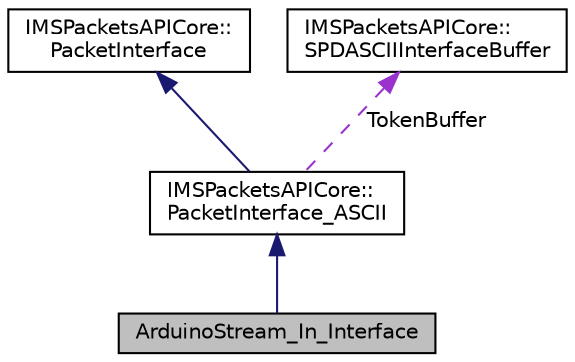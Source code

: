 digraph "ArduinoStream_In_Interface"
{
 // LATEX_PDF_SIZE
  edge [fontname="Helvetica",fontsize="10",labelfontname="Helvetica",labelfontsize="10"];
  node [fontname="Helvetica",fontsize="10",shape=record];
  Node1 [label="ArduinoStream_In_Interface",height=0.2,width=0.4,color="black", fillcolor="grey75", style="filled", fontcolor="black",tooltip=" "];
  Node2 -> Node1 [dir="back",color="midnightblue",fontsize="10",style="solid",fontname="Helvetica"];
  Node2 [label="IMSPacketsAPICore::\lPacketInterface_ASCII",height=0.2,width=0.4,color="black", fillcolor="white", style="filled",URL="$class_i_m_s_packets_a_p_i_core_1_1_packet_interface___a_s_c_i_i.html",tooltip="API Node ASCII Interface for HDR_Packets."];
  Node3 -> Node2 [dir="back",color="midnightblue",fontsize="10",style="solid",fontname="Helvetica"];
  Node3 [label="IMSPacketsAPICore::\lPacketInterface",height=0.2,width=0.4,color="black", fillcolor="white", style="filled",URL="$class_i_m_s_packets_a_p_i_core_1_1_packet_interface.html",tooltip="An Abstraction of the serial interface connecting two api nodes."];
  Node4 -> Node2 [dir="back",color="darkorchid3",fontsize="10",style="dashed",label=" TokenBuffer" ,fontname="Helvetica"];
  Node4 [label="IMSPacketsAPICore::\lSPDASCIIInterfaceBuffer",height=0.2,width=0.4,color="black", fillcolor="white", style="filled",URL="$class_i_m_s_packets_a_p_i_core_1_1_s_p_d_a_s_c_i_i_interface_buffer.html",tooltip="class for string token buffers"];
}
